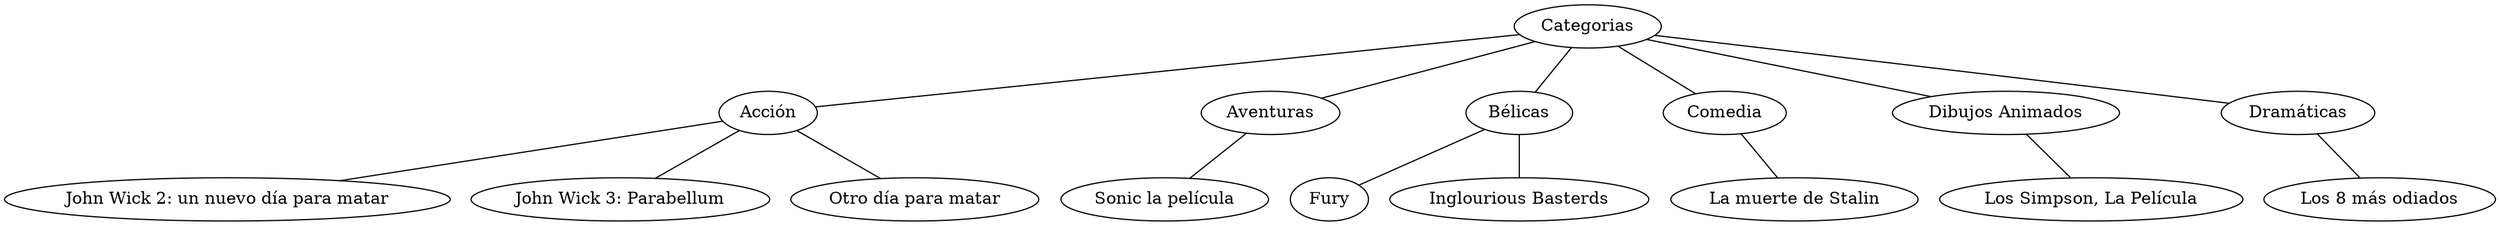 strict graph "" {
	Categorias -- Acción;
	Categorias -- Aventuras;
	Categorias -- Bélicas;
	Categorias -- Comedia;
	Categorias -- "Dibujos Animados";
	Categorias -- Dramáticas;
	Acción -- "John Wick 2: un nuevo día para matar";
	Acción -- "John Wick 3: Parabellum";
	Acción -- "Otro día para matar";
	Aventuras -- "Sonic la película";
	Bélicas -- Fury;
	Bélicas -- "Inglourious Basterds";
	Comedia -- "La muerte de Stalin";
	"Dibujos Animados" -- "Los Simpson, La Película";
	Dramáticas -- "Los 8 más odiados";
}
